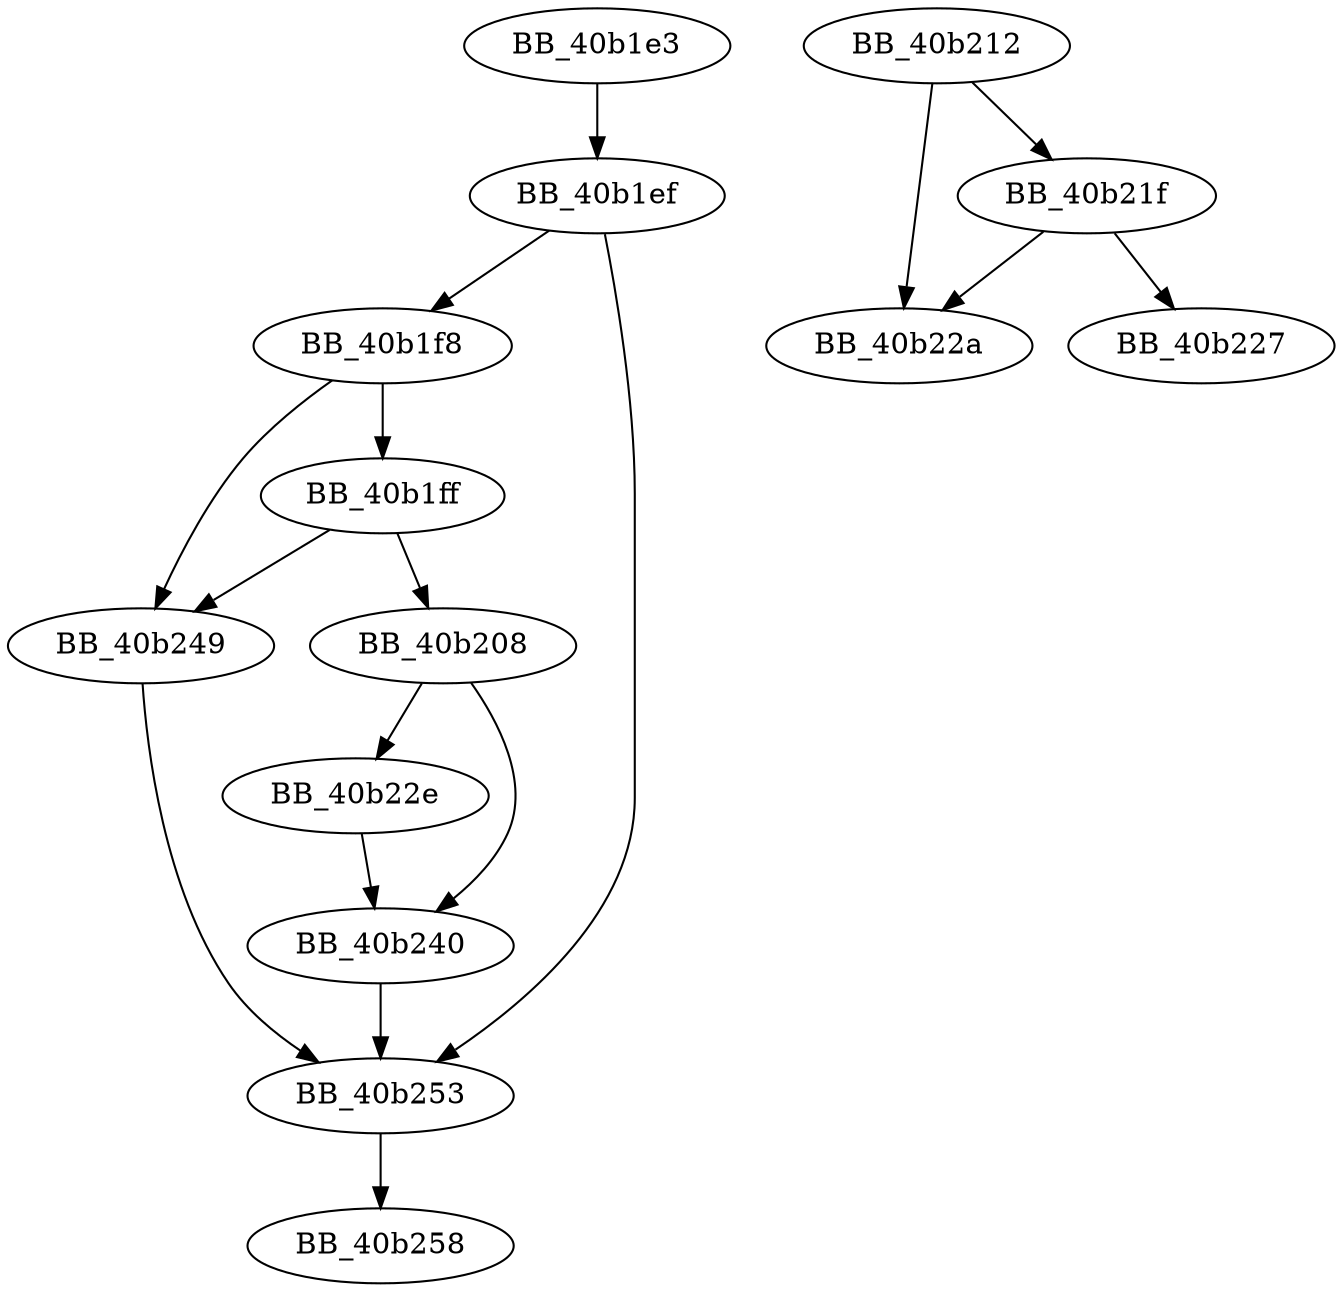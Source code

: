 DiGraph ___set_fpsr_sse2{
BB_40b1e3->BB_40b1ef
BB_40b1ef->BB_40b1f8
BB_40b1ef->BB_40b253
BB_40b1f8->BB_40b1ff
BB_40b1f8->BB_40b249
BB_40b1ff->BB_40b208
BB_40b1ff->BB_40b249
BB_40b208->BB_40b22e
BB_40b208->BB_40b240
BB_40b212->BB_40b21f
BB_40b212->BB_40b22a
BB_40b21f->BB_40b227
BB_40b21f->BB_40b22a
BB_40b22e->BB_40b240
BB_40b240->BB_40b253
BB_40b249->BB_40b253
BB_40b253->BB_40b258
}
